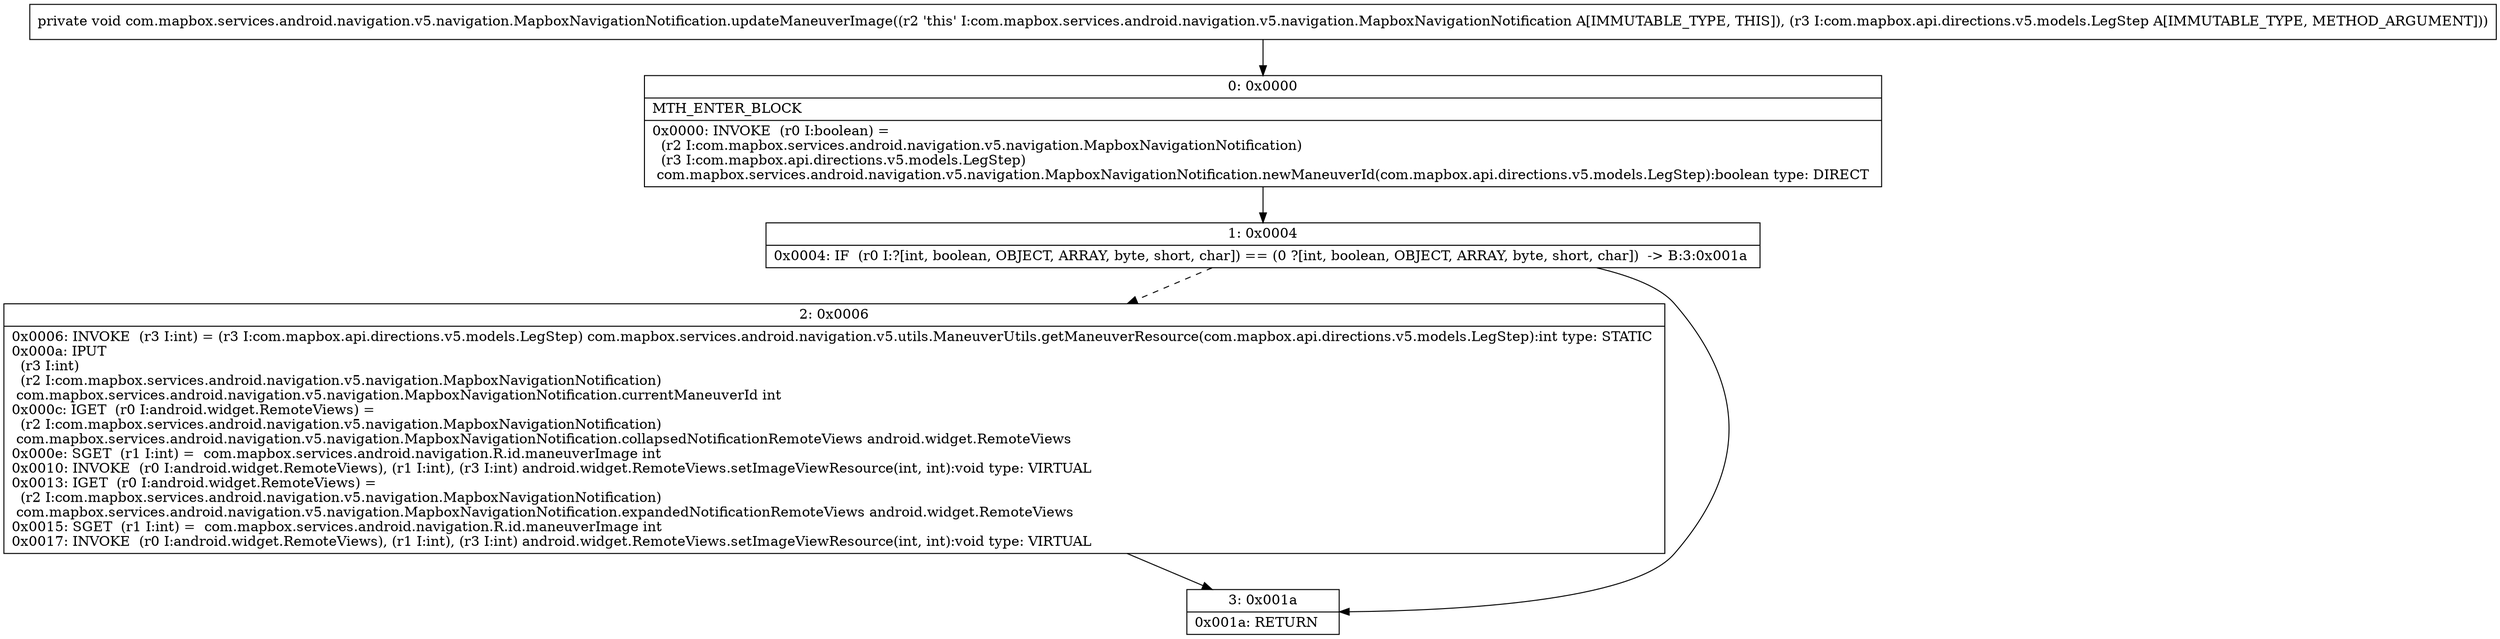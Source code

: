 digraph "CFG forcom.mapbox.services.android.navigation.v5.navigation.MapboxNavigationNotification.updateManeuverImage(Lcom\/mapbox\/api\/directions\/v5\/models\/LegStep;)V" {
Node_0 [shape=record,label="{0\:\ 0x0000|MTH_ENTER_BLOCK\l|0x0000: INVOKE  (r0 I:boolean) = \l  (r2 I:com.mapbox.services.android.navigation.v5.navigation.MapboxNavigationNotification)\l  (r3 I:com.mapbox.api.directions.v5.models.LegStep)\l com.mapbox.services.android.navigation.v5.navigation.MapboxNavigationNotification.newManeuverId(com.mapbox.api.directions.v5.models.LegStep):boolean type: DIRECT \l}"];
Node_1 [shape=record,label="{1\:\ 0x0004|0x0004: IF  (r0 I:?[int, boolean, OBJECT, ARRAY, byte, short, char]) == (0 ?[int, boolean, OBJECT, ARRAY, byte, short, char])  \-\> B:3:0x001a \l}"];
Node_2 [shape=record,label="{2\:\ 0x0006|0x0006: INVOKE  (r3 I:int) = (r3 I:com.mapbox.api.directions.v5.models.LegStep) com.mapbox.services.android.navigation.v5.utils.ManeuverUtils.getManeuverResource(com.mapbox.api.directions.v5.models.LegStep):int type: STATIC \l0x000a: IPUT  \l  (r3 I:int)\l  (r2 I:com.mapbox.services.android.navigation.v5.navigation.MapboxNavigationNotification)\l com.mapbox.services.android.navigation.v5.navigation.MapboxNavigationNotification.currentManeuverId int \l0x000c: IGET  (r0 I:android.widget.RemoteViews) = \l  (r2 I:com.mapbox.services.android.navigation.v5.navigation.MapboxNavigationNotification)\l com.mapbox.services.android.navigation.v5.navigation.MapboxNavigationNotification.collapsedNotificationRemoteViews android.widget.RemoteViews \l0x000e: SGET  (r1 I:int) =  com.mapbox.services.android.navigation.R.id.maneuverImage int \l0x0010: INVOKE  (r0 I:android.widget.RemoteViews), (r1 I:int), (r3 I:int) android.widget.RemoteViews.setImageViewResource(int, int):void type: VIRTUAL \l0x0013: IGET  (r0 I:android.widget.RemoteViews) = \l  (r2 I:com.mapbox.services.android.navigation.v5.navigation.MapboxNavigationNotification)\l com.mapbox.services.android.navigation.v5.navigation.MapboxNavigationNotification.expandedNotificationRemoteViews android.widget.RemoteViews \l0x0015: SGET  (r1 I:int) =  com.mapbox.services.android.navigation.R.id.maneuverImage int \l0x0017: INVOKE  (r0 I:android.widget.RemoteViews), (r1 I:int), (r3 I:int) android.widget.RemoteViews.setImageViewResource(int, int):void type: VIRTUAL \l}"];
Node_3 [shape=record,label="{3\:\ 0x001a|0x001a: RETURN   \l}"];
MethodNode[shape=record,label="{private void com.mapbox.services.android.navigation.v5.navigation.MapboxNavigationNotification.updateManeuverImage((r2 'this' I:com.mapbox.services.android.navigation.v5.navigation.MapboxNavigationNotification A[IMMUTABLE_TYPE, THIS]), (r3 I:com.mapbox.api.directions.v5.models.LegStep A[IMMUTABLE_TYPE, METHOD_ARGUMENT])) }"];
MethodNode -> Node_0;
Node_0 -> Node_1;
Node_1 -> Node_2[style=dashed];
Node_1 -> Node_3;
Node_2 -> Node_3;
}

